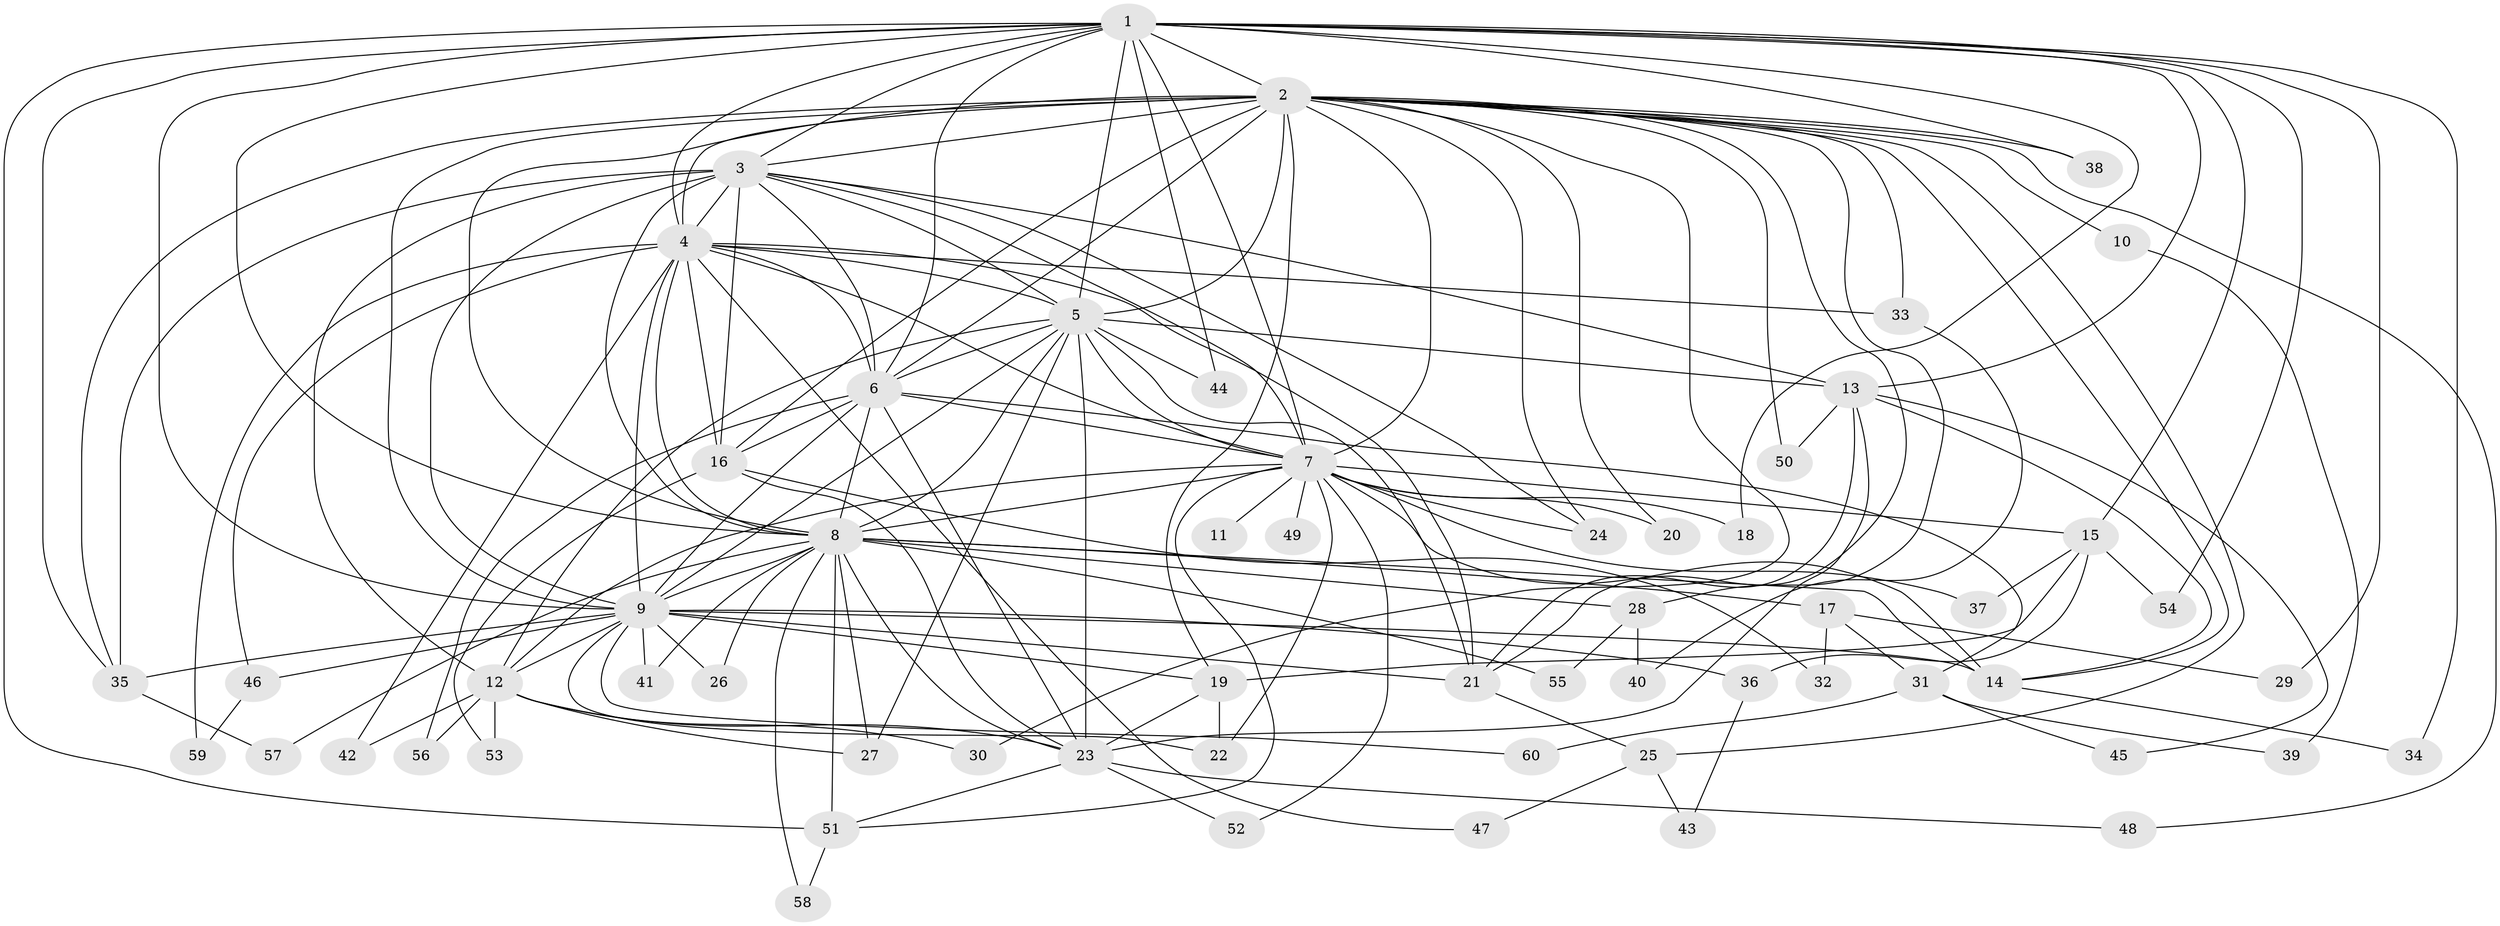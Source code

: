 // original degree distribution, {24: 0.008333333333333333, 30: 0.008333333333333333, 27: 0.008333333333333333, 21: 0.008333333333333333, 22: 0.008333333333333333, 19: 0.016666666666666666, 25: 0.008333333333333333, 17: 0.008333333333333333, 28: 0.008333333333333333, 2: 0.5666666666666667, 3: 0.2, 11: 0.008333333333333333, 8: 0.008333333333333333, 4: 0.08333333333333333, 6: 0.008333333333333333, 5: 0.041666666666666664}
// Generated by graph-tools (version 1.1) at 2025/35/03/09/25 02:35:14]
// undirected, 60 vertices, 157 edges
graph export_dot {
graph [start="1"]
  node [color=gray90,style=filled];
  1;
  2;
  3;
  4;
  5;
  6;
  7;
  8;
  9;
  10;
  11;
  12;
  13;
  14;
  15;
  16;
  17;
  18;
  19;
  20;
  21;
  22;
  23;
  24;
  25;
  26;
  27;
  28;
  29;
  30;
  31;
  32;
  33;
  34;
  35;
  36;
  37;
  38;
  39;
  40;
  41;
  42;
  43;
  44;
  45;
  46;
  47;
  48;
  49;
  50;
  51;
  52;
  53;
  54;
  55;
  56;
  57;
  58;
  59;
  60;
  1 -- 2 [weight=1.0];
  1 -- 3 [weight=1.0];
  1 -- 4 [weight=1.0];
  1 -- 5 [weight=3.0];
  1 -- 6 [weight=2.0];
  1 -- 7 [weight=1.0];
  1 -- 8 [weight=2.0];
  1 -- 9 [weight=1.0];
  1 -- 13 [weight=1.0];
  1 -- 15 [weight=1.0];
  1 -- 18 [weight=1.0];
  1 -- 29 [weight=1.0];
  1 -- 34 [weight=1.0];
  1 -- 35 [weight=1.0];
  1 -- 38 [weight=1.0];
  1 -- 44 [weight=1.0];
  1 -- 51 [weight=2.0];
  1 -- 54 [weight=1.0];
  2 -- 3 [weight=1.0];
  2 -- 4 [weight=1.0];
  2 -- 5 [weight=2.0];
  2 -- 6 [weight=3.0];
  2 -- 7 [weight=1.0];
  2 -- 8 [weight=2.0];
  2 -- 9 [weight=1.0];
  2 -- 10 [weight=1.0];
  2 -- 14 [weight=1.0];
  2 -- 16 [weight=3.0];
  2 -- 19 [weight=1.0];
  2 -- 20 [weight=1.0];
  2 -- 21 [weight=1.0];
  2 -- 24 [weight=1.0];
  2 -- 25 [weight=1.0];
  2 -- 28 [weight=1.0];
  2 -- 30 [weight=1.0];
  2 -- 33 [weight=1.0];
  2 -- 35 [weight=1.0];
  2 -- 38 [weight=1.0];
  2 -- 48 [weight=1.0];
  2 -- 50 [weight=1.0];
  3 -- 4 [weight=1.0];
  3 -- 5 [weight=2.0];
  3 -- 6 [weight=2.0];
  3 -- 7 [weight=1.0];
  3 -- 8 [weight=2.0];
  3 -- 9 [weight=2.0];
  3 -- 12 [weight=1.0];
  3 -- 13 [weight=1.0];
  3 -- 16 [weight=11.0];
  3 -- 24 [weight=1.0];
  3 -- 35 [weight=1.0];
  4 -- 5 [weight=3.0];
  4 -- 6 [weight=2.0];
  4 -- 7 [weight=1.0];
  4 -- 8 [weight=2.0];
  4 -- 9 [weight=1.0];
  4 -- 16 [weight=4.0];
  4 -- 21 [weight=1.0];
  4 -- 33 [weight=1.0];
  4 -- 42 [weight=1.0];
  4 -- 46 [weight=1.0];
  4 -- 47 [weight=1.0];
  4 -- 59 [weight=1.0];
  5 -- 6 [weight=2.0];
  5 -- 7 [weight=3.0];
  5 -- 8 [weight=4.0];
  5 -- 9 [weight=11.0];
  5 -- 12 [weight=1.0];
  5 -- 13 [weight=1.0];
  5 -- 21 [weight=3.0];
  5 -- 23 [weight=8.0];
  5 -- 27 [weight=1.0];
  5 -- 44 [weight=2.0];
  6 -- 7 [weight=1.0];
  6 -- 8 [weight=2.0];
  6 -- 9 [weight=1.0];
  6 -- 16 [weight=2.0];
  6 -- 23 [weight=1.0];
  6 -- 31 [weight=1.0];
  6 -- 56 [weight=1.0];
  7 -- 8 [weight=3.0];
  7 -- 11 [weight=1.0];
  7 -- 12 [weight=1.0];
  7 -- 14 [weight=2.0];
  7 -- 15 [weight=1.0];
  7 -- 18 [weight=1.0];
  7 -- 20 [weight=1.0];
  7 -- 22 [weight=1.0];
  7 -- 24 [weight=1.0];
  7 -- 37 [weight=1.0];
  7 -- 49 [weight=1.0];
  7 -- 51 [weight=1.0];
  7 -- 52 [weight=1.0];
  8 -- 9 [weight=2.0];
  8 -- 14 [weight=1.0];
  8 -- 17 [weight=1.0];
  8 -- 23 [weight=2.0];
  8 -- 26 [weight=1.0];
  8 -- 27 [weight=1.0];
  8 -- 28 [weight=1.0];
  8 -- 41 [weight=1.0];
  8 -- 51 [weight=1.0];
  8 -- 55 [weight=1.0];
  8 -- 57 [weight=1.0];
  8 -- 58 [weight=1.0];
  9 -- 12 [weight=1.0];
  9 -- 14 [weight=1.0];
  9 -- 19 [weight=1.0];
  9 -- 21 [weight=1.0];
  9 -- 22 [weight=1.0];
  9 -- 26 [weight=1.0];
  9 -- 35 [weight=1.0];
  9 -- 36 [weight=1.0];
  9 -- 41 [weight=1.0];
  9 -- 46 [weight=1.0];
  9 -- 60 [weight=1.0];
  10 -- 39 [weight=1.0];
  12 -- 23 [weight=2.0];
  12 -- 27 [weight=2.0];
  12 -- 30 [weight=1.0];
  12 -- 42 [weight=1.0];
  12 -- 53 [weight=1.0];
  12 -- 56 [weight=1.0];
  13 -- 14 [weight=1.0];
  13 -- 21 [weight=1.0];
  13 -- 23 [weight=1.0];
  13 -- 45 [weight=1.0];
  13 -- 50 [weight=1.0];
  14 -- 34 [weight=1.0];
  15 -- 19 [weight=1.0];
  15 -- 36 [weight=1.0];
  15 -- 37 [weight=1.0];
  15 -- 54 [weight=1.0];
  16 -- 23 [weight=1.0];
  16 -- 32 [weight=2.0];
  16 -- 53 [weight=1.0];
  17 -- 29 [weight=1.0];
  17 -- 31 [weight=1.0];
  17 -- 32 [weight=1.0];
  19 -- 22 [weight=1.0];
  19 -- 23 [weight=1.0];
  21 -- 25 [weight=1.0];
  23 -- 48 [weight=1.0];
  23 -- 51 [weight=1.0];
  23 -- 52 [weight=1.0];
  25 -- 43 [weight=1.0];
  25 -- 47 [weight=1.0];
  28 -- 40 [weight=1.0];
  28 -- 55 [weight=1.0];
  31 -- 39 [weight=1.0];
  31 -- 45 [weight=1.0];
  31 -- 60 [weight=1.0];
  33 -- 40 [weight=1.0];
  35 -- 57 [weight=1.0];
  36 -- 43 [weight=1.0];
  46 -- 59 [weight=1.0];
  51 -- 58 [weight=1.0];
}
